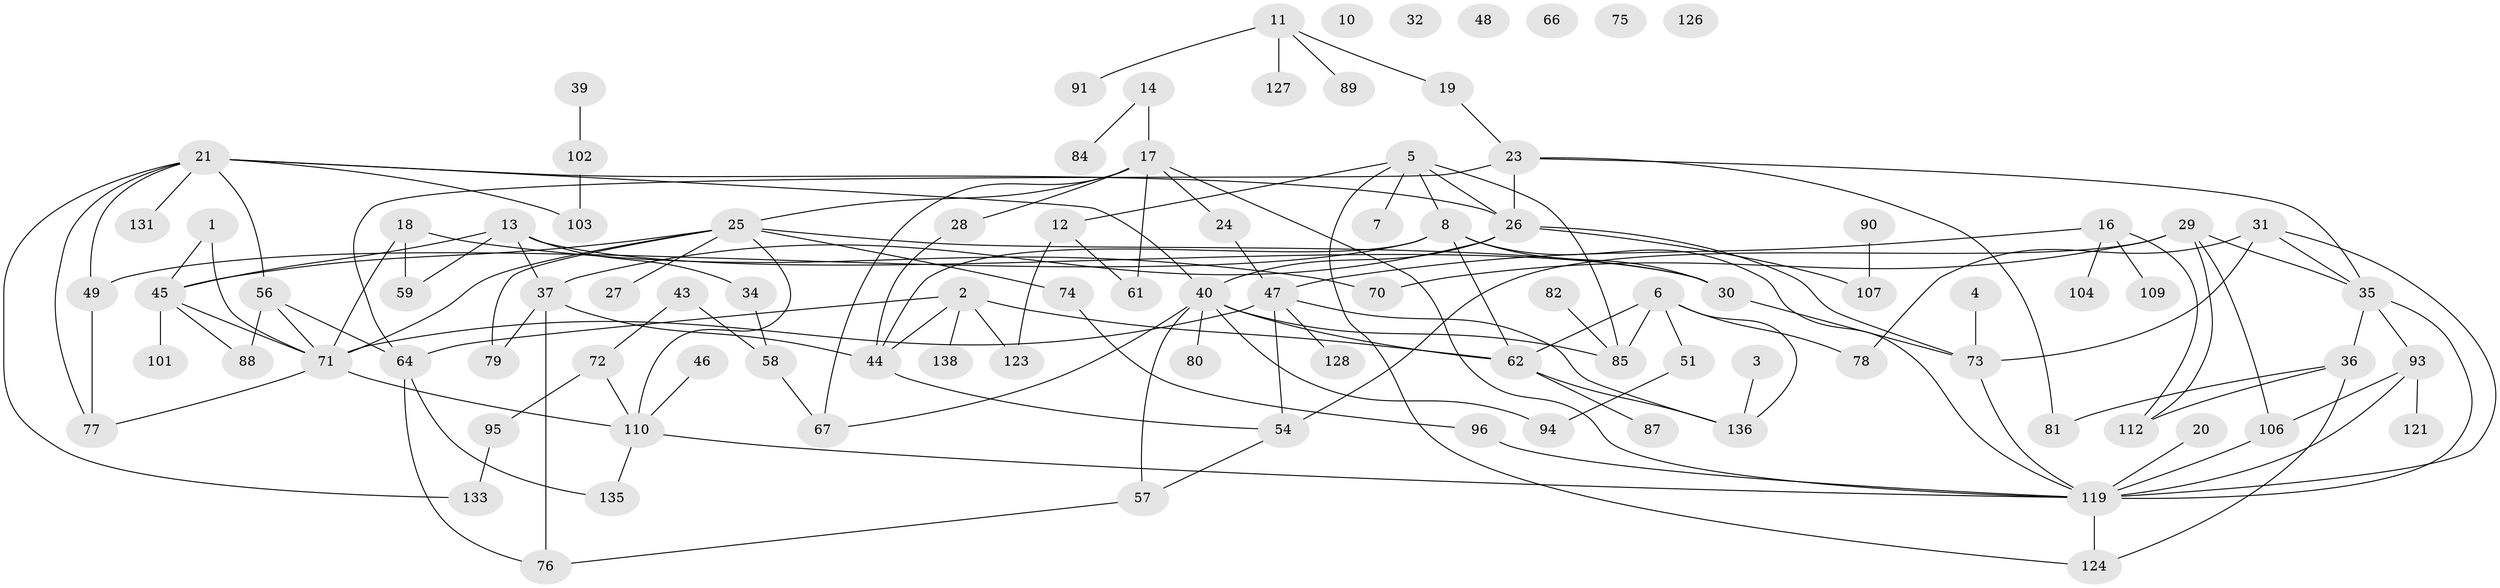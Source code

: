 // Generated by graph-tools (version 1.1) at 2025/23/03/03/25 07:23:25]
// undirected, 98 vertices, 146 edges
graph export_dot {
graph [start="1"]
  node [color=gray90,style=filled];
  1 [super="+117"];
  2 [super="+9"];
  3;
  4;
  5 [super="+15"];
  6 [super="+83"];
  7;
  8 [super="+69"];
  10;
  11 [super="+33"];
  12 [super="+111"];
  13 [super="+99"];
  14 [super="+41"];
  16 [super="+100"];
  17 [super="+86"];
  18;
  19;
  20;
  21 [super="+22"];
  23 [super="+50"];
  24;
  25 [super="+63"];
  26 [super="+53"];
  27;
  28 [super="+105"];
  29 [super="+68"];
  30;
  31 [super="+38"];
  32;
  34;
  35 [super="+122"];
  36 [super="+42"];
  37;
  39;
  40 [super="+98"];
  43 [super="+114"];
  44 [super="+52"];
  45 [super="+55"];
  46;
  47 [super="+65"];
  48;
  49;
  51 [super="+125"];
  54 [super="+60"];
  56 [super="+137"];
  57;
  58;
  59;
  61;
  62 [super="+130"];
  64 [super="+113"];
  66;
  67;
  70;
  71 [super="+116"];
  72;
  73 [super="+92"];
  74;
  75;
  76 [super="+129"];
  77;
  78;
  79;
  80;
  81 [super="+97"];
  82;
  84;
  85 [super="+120"];
  87;
  88;
  89;
  90;
  91;
  93 [super="+115"];
  94;
  95 [super="+118"];
  96;
  101;
  102 [super="+108"];
  103;
  104;
  106;
  107;
  109;
  110 [super="+134"];
  112;
  119 [super="+132"];
  121;
  123;
  124;
  126;
  127;
  128;
  131;
  133;
  135;
  136;
  138;
  1 -- 71;
  1 -- 45;
  2 -- 138;
  2 -- 62;
  2 -- 64;
  2 -- 44;
  2 -- 123;
  3 -- 136;
  4 -- 73;
  5 -- 124;
  5 -- 7;
  5 -- 8;
  5 -- 26;
  5 -- 12;
  5 -- 85;
  6 -- 136;
  6 -- 78;
  6 -- 51;
  6 -- 62;
  6 -- 85;
  8 -- 30;
  8 -- 49;
  8 -- 62;
  8 -- 119;
  8 -- 44;
  11 -- 89;
  11 -- 91;
  11 -- 127 [weight=2];
  11 -- 19;
  12 -- 123;
  12 -- 61;
  13 -- 37;
  13 -- 34;
  13 -- 59;
  13 -- 45;
  13 -- 30;
  14 -- 17;
  14 -- 84;
  16 -- 104;
  16 -- 112;
  16 -- 109;
  16 -- 47;
  17 -- 24;
  17 -- 25;
  17 -- 67;
  17 -- 61;
  17 -- 119;
  17 -- 28;
  18 -- 59;
  18 -- 70;
  18 -- 71;
  19 -- 23;
  20 -- 119;
  21 -- 26;
  21 -- 49;
  21 -- 56;
  21 -- 77;
  21 -- 103;
  21 -- 131;
  21 -- 133;
  21 -- 40;
  23 -- 26;
  23 -- 35;
  23 -- 81;
  23 -- 64;
  24 -- 47;
  25 -- 27;
  25 -- 74;
  25 -- 45;
  25 -- 71;
  25 -- 30;
  25 -- 79;
  25 -- 110;
  26 -- 37;
  26 -- 73;
  26 -- 107;
  26 -- 40;
  28 -- 44;
  29 -- 35;
  29 -- 112;
  29 -- 54 [weight=2];
  29 -- 70;
  29 -- 106;
  30 -- 73;
  31 -- 35;
  31 -- 119;
  31 -- 73;
  31 -- 78;
  34 -- 58;
  35 -- 36;
  35 -- 93;
  35 -- 119;
  36 -- 112;
  36 -- 124;
  36 -- 81;
  37 -- 79;
  37 -- 76;
  37 -- 44;
  39 -- 102;
  40 -- 57;
  40 -- 85;
  40 -- 80;
  40 -- 67;
  40 -- 94;
  40 -- 62;
  43 -- 72;
  43 -- 58;
  44 -- 54;
  45 -- 101;
  45 -- 71;
  45 -- 88;
  46 -- 110;
  47 -- 54;
  47 -- 71;
  47 -- 136;
  47 -- 128;
  49 -- 77;
  51 -- 94;
  54 -- 57;
  56 -- 88;
  56 -- 64;
  56 -- 71;
  57 -- 76;
  58 -- 67;
  62 -- 87;
  62 -- 136;
  64 -- 135;
  64 -- 76;
  71 -- 77;
  71 -- 110;
  72 -- 110;
  72 -- 95;
  73 -- 119;
  74 -- 96;
  82 -- 85;
  90 -- 107;
  93 -- 121;
  93 -- 106;
  93 -- 119;
  95 -- 133;
  96 -- 119;
  102 -- 103;
  106 -- 119;
  110 -- 119;
  110 -- 135;
  119 -- 124;
}
